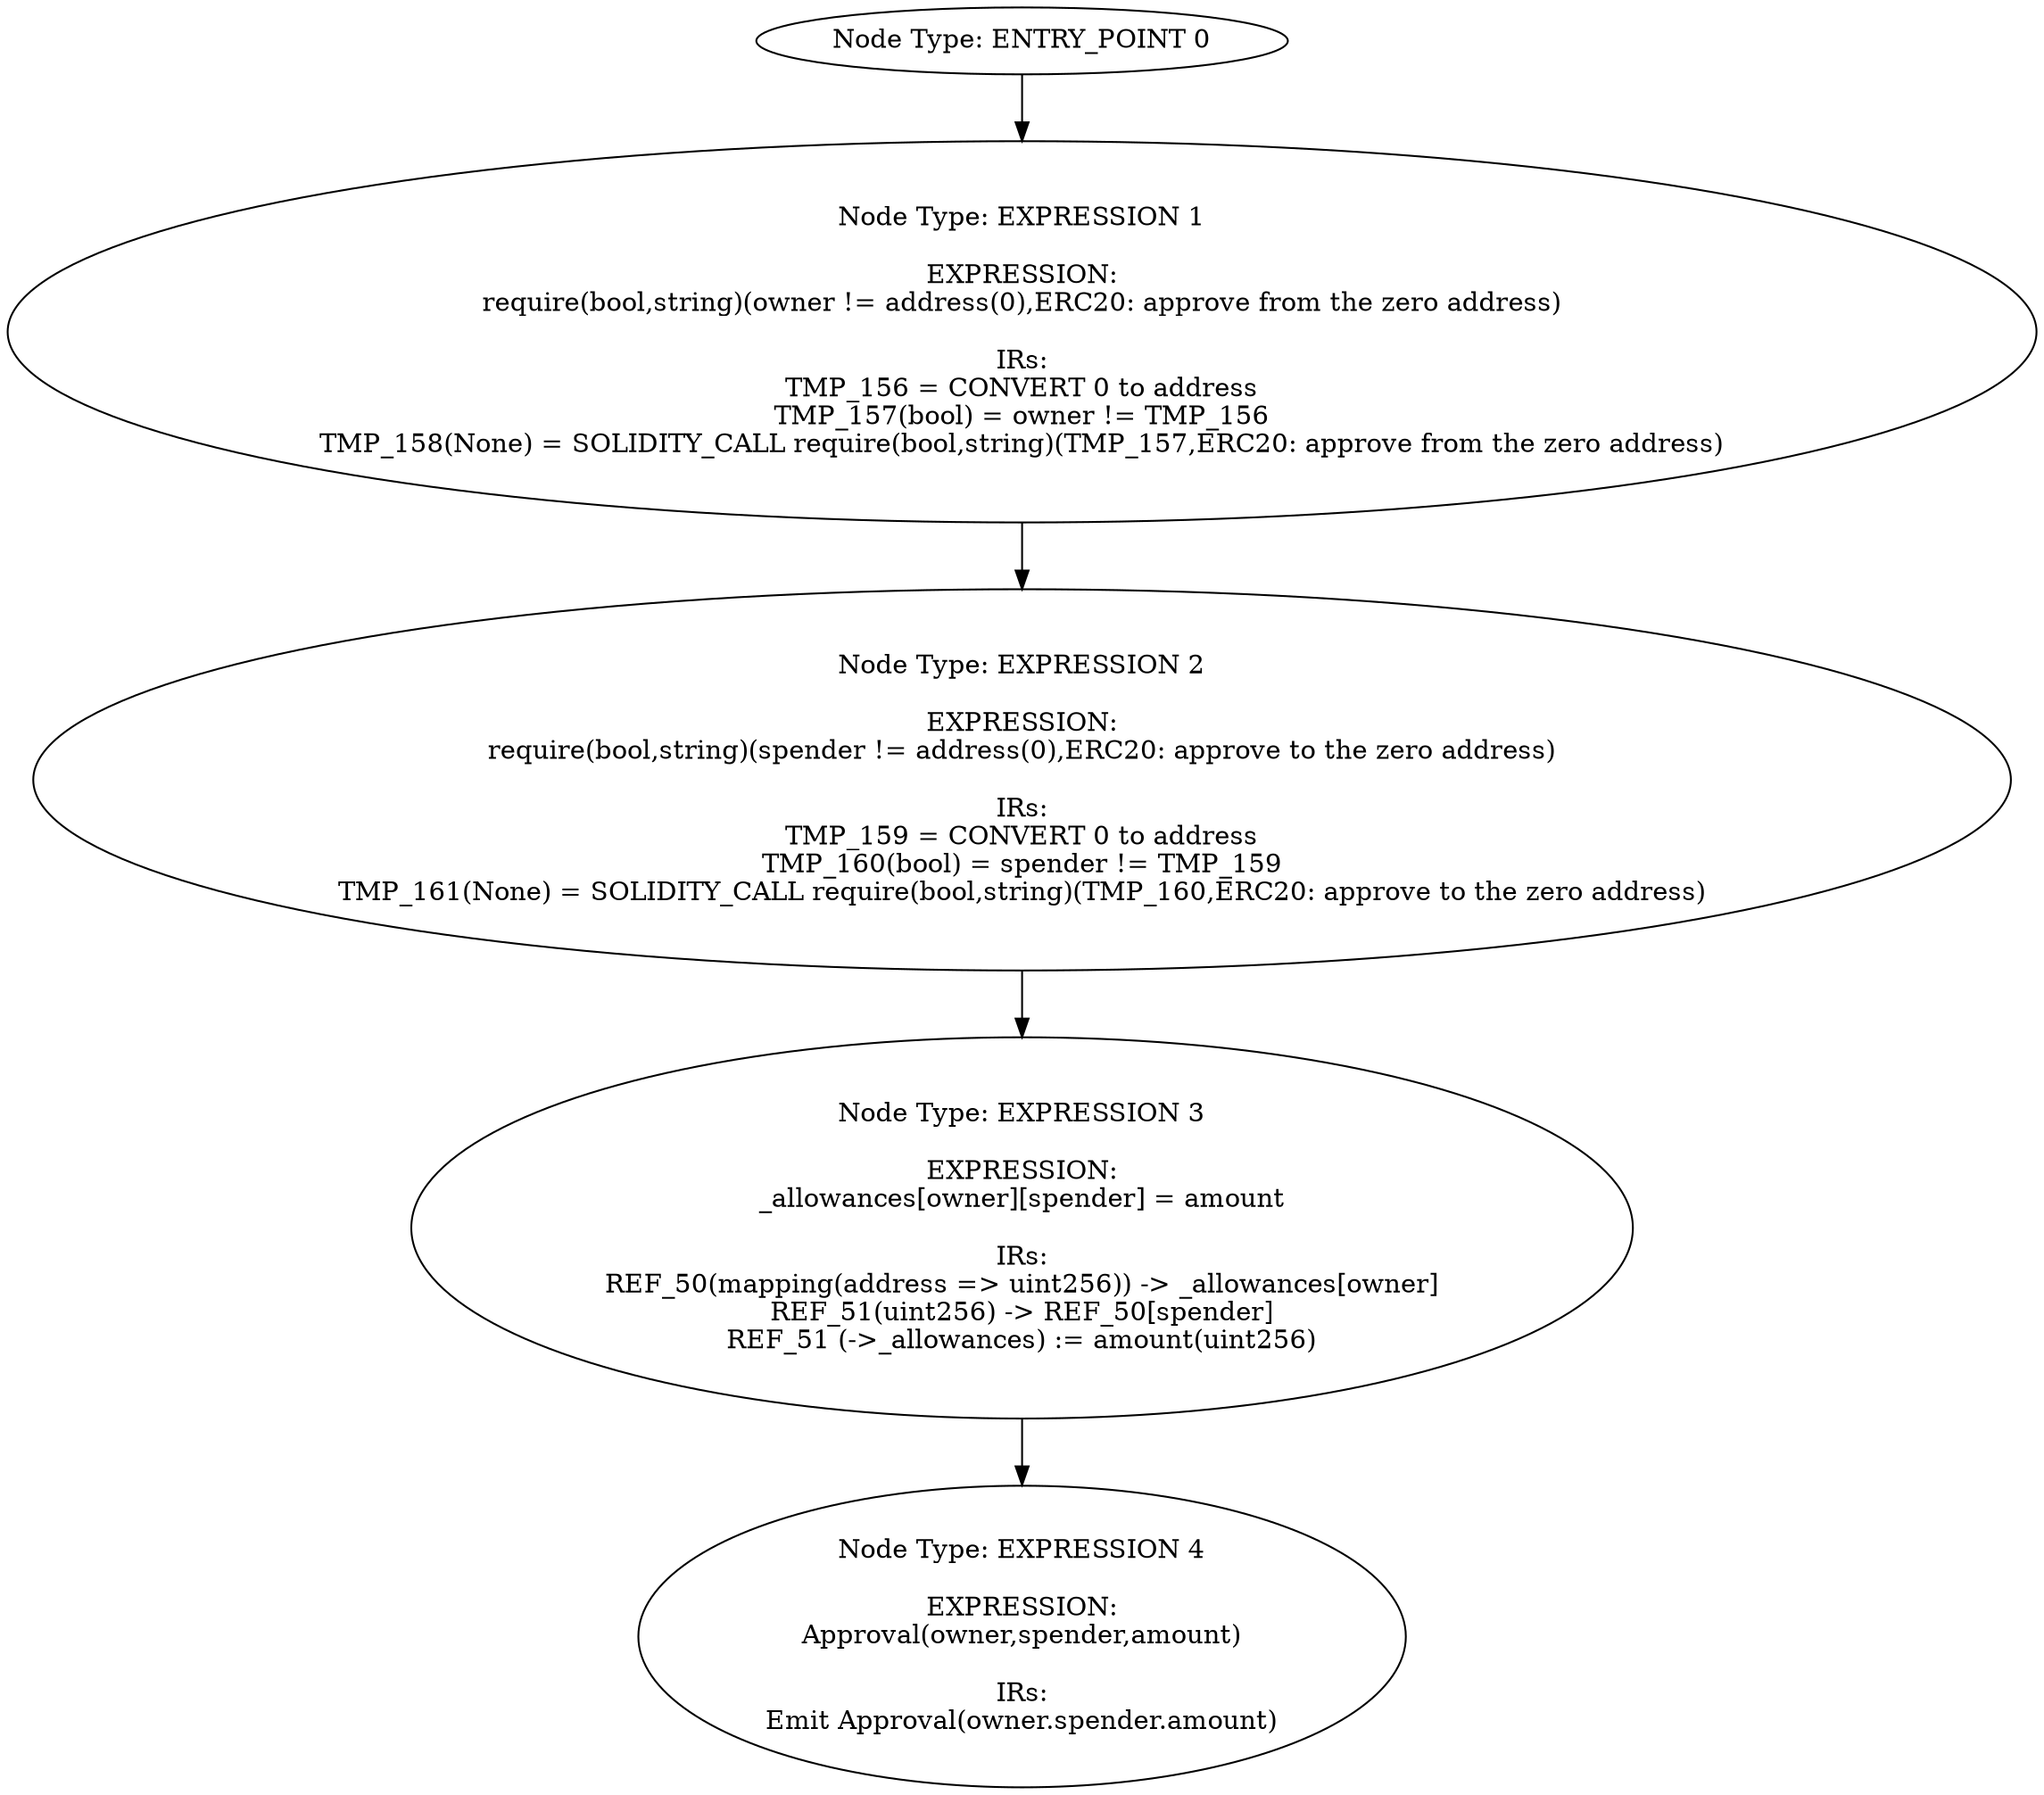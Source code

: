 digraph{
0[label="Node Type: ENTRY_POINT 0
"];
0->1;
1[label="Node Type: EXPRESSION 1

EXPRESSION:
require(bool,string)(owner != address(0),ERC20: approve from the zero address)

IRs:
TMP_156 = CONVERT 0 to address
TMP_157(bool) = owner != TMP_156
TMP_158(None) = SOLIDITY_CALL require(bool,string)(TMP_157,ERC20: approve from the zero address)"];
1->2;
2[label="Node Type: EXPRESSION 2

EXPRESSION:
require(bool,string)(spender != address(0),ERC20: approve to the zero address)

IRs:
TMP_159 = CONVERT 0 to address
TMP_160(bool) = spender != TMP_159
TMP_161(None) = SOLIDITY_CALL require(bool,string)(TMP_160,ERC20: approve to the zero address)"];
2->3;
3[label="Node Type: EXPRESSION 3

EXPRESSION:
_allowances[owner][spender] = amount

IRs:
REF_50(mapping(address => uint256)) -> _allowances[owner]
REF_51(uint256) -> REF_50[spender]
REF_51 (->_allowances) := amount(uint256)"];
3->4;
4[label="Node Type: EXPRESSION 4

EXPRESSION:
Approval(owner,spender,amount)

IRs:
Emit Approval(owner.spender.amount)"];
}
